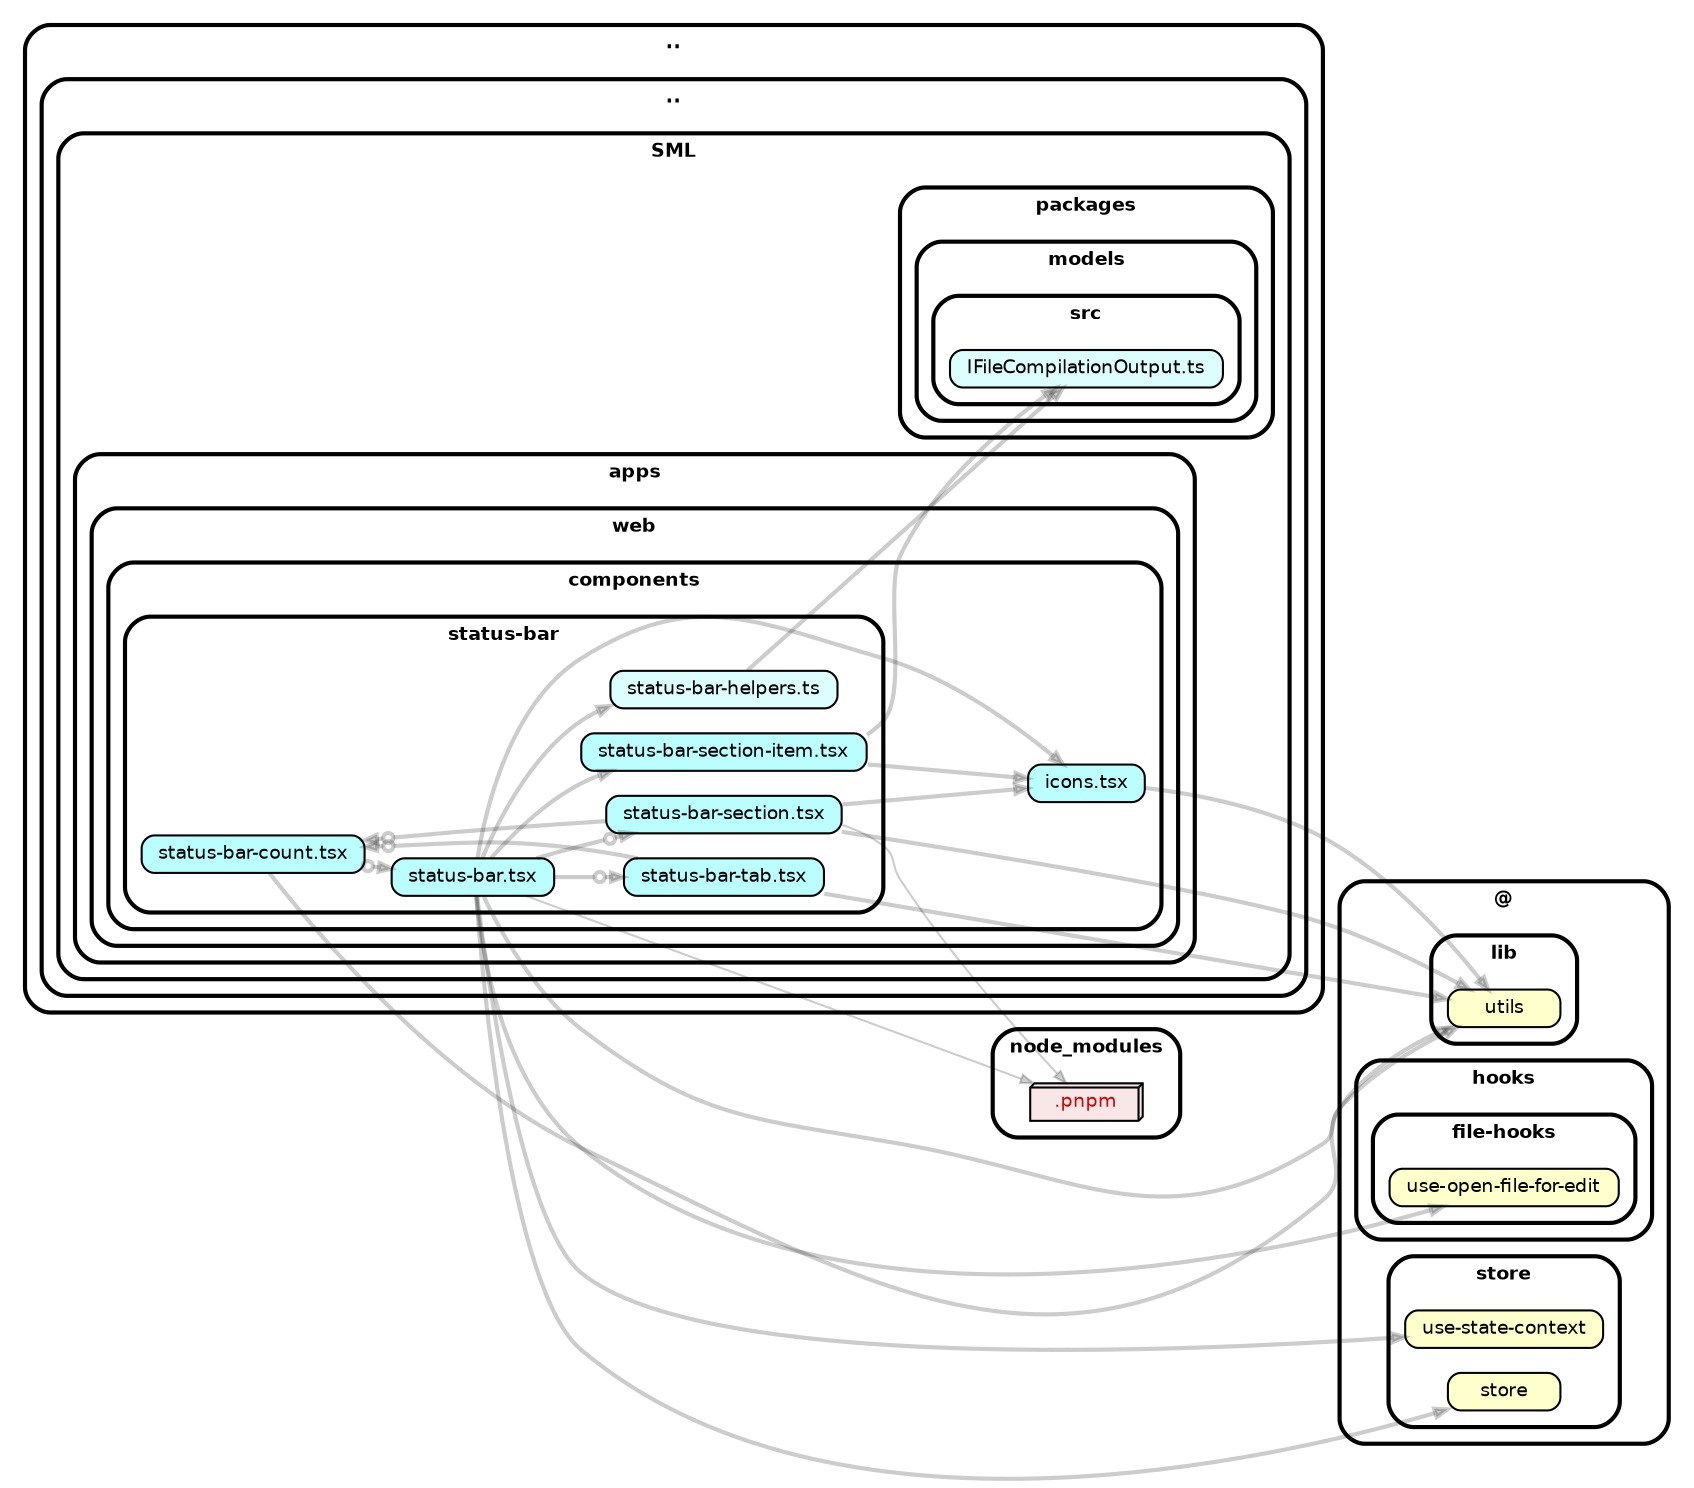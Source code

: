 strict digraph "dependency-cruiser output"{
    rankdir="LR" splines="true" overlap="false" nodesep="0.16" ranksep="0.18" fontname="Helvetica-bold" fontsize="9" style="rounded,bold,filled" fillcolor="#ffffff" compound="true"
    node [shape="box" style="rounded, filled" height="0.2" color="black" fillcolor="#ffffcc" fontcolor="black" fontname="Helvetica" fontsize="9"]
    edge [arrowhead="normal" arrowsize="0.6" penwidth="2.0" color="#00000033" fontname="Helvetica" fontsize="9"]

    subgraph "cluster_.." {label=".." subgraph "cluster_../.." {label=".." subgraph "cluster_../../SML" {label="SML" subgraph "cluster_../../SML/apps" {label="apps" subgraph "cluster_../../SML/apps/web" {label="web" subgraph "cluster_../../SML/apps/web/components" {label="components" "../../SML/apps/web/components/icons.tsx" [label=<icons.tsx> tooltip="icons.tsx" URL="../../SML/apps/web/components/icons.tsx" fillcolor="#bbfeff"] } } } } } }
    "../../SML/apps/web/components/icons.tsx" -> "@/lib/utils"
    subgraph "cluster_.." {label=".." subgraph "cluster_../.." {label=".." subgraph "cluster_../../SML" {label="SML" subgraph "cluster_../../SML/apps" {label="apps" subgraph "cluster_../../SML/apps/web" {label="web" subgraph "cluster_../../SML/apps/web/components" {label="components" subgraph "cluster_../../SML/apps/web/components/status-bar" {label="status-bar" "../../SML/apps/web/components/status-bar/status-bar-count.tsx" [label=<status-bar-count.tsx> tooltip="status-bar-count.tsx" URL="../../SML/apps/web/components/status-bar/status-bar-count.tsx" fillcolor="#bbfeff"] } } } } } } }
    "../../SML/apps/web/components/status-bar/status-bar-count.tsx" -> "../../SML/apps/web/components/status-bar/status-bar.tsx" [arrowhead="normalnoneodot"]
    "../../SML/apps/web/components/status-bar/status-bar-count.tsx" -> "@/lib/utils"
    subgraph "cluster_.." {label=".." subgraph "cluster_../.." {label=".." subgraph "cluster_../../SML" {label="SML" subgraph "cluster_../../SML/apps" {label="apps" subgraph "cluster_../../SML/apps/web" {label="web" subgraph "cluster_../../SML/apps/web/components" {label="components" subgraph "cluster_../../SML/apps/web/components/status-bar" {label="status-bar" "../../SML/apps/web/components/status-bar/status-bar-helpers.ts" [label=<status-bar-helpers.ts> tooltip="status-bar-helpers.ts" URL="../../SML/apps/web/components/status-bar/status-bar-helpers.ts" fillcolor="#ddfeff"] } } } } } } }
    "../../SML/apps/web/components/status-bar/status-bar-helpers.ts" -> "../../SML/packages/models/src/IFileCompilationOutput.ts"
    subgraph "cluster_.." {label=".." subgraph "cluster_../.." {label=".." subgraph "cluster_../../SML" {label="SML" subgraph "cluster_../../SML/apps" {label="apps" subgraph "cluster_../../SML/apps/web" {label="web" subgraph "cluster_../../SML/apps/web/components" {label="components" subgraph "cluster_../../SML/apps/web/components/status-bar" {label="status-bar" "../../SML/apps/web/components/status-bar/status-bar-section-item.tsx" [label=<status-bar-section-item.tsx> tooltip="status-bar-section-item.tsx" URL="../../SML/apps/web/components/status-bar/status-bar-section-item.tsx" fillcolor="#bbfeff"] } } } } } } }
    "../../SML/apps/web/components/status-bar/status-bar-section-item.tsx" -> "../../SML/apps/web/components/icons.tsx"
    "../../SML/apps/web/components/status-bar/status-bar-section-item.tsx" -> "../../SML/packages/models/src/IFileCompilationOutput.ts"
    subgraph "cluster_.." {label=".." subgraph "cluster_../.." {label=".." subgraph "cluster_../../SML" {label="SML" subgraph "cluster_../../SML/apps" {label="apps" subgraph "cluster_../../SML/apps/web" {label="web" subgraph "cluster_../../SML/apps/web/components" {label="components" subgraph "cluster_../../SML/apps/web/components/status-bar" {label="status-bar" "../../SML/apps/web/components/status-bar/status-bar-section.tsx" [label=<status-bar-section.tsx> tooltip="status-bar-section.tsx" URL="../../SML/apps/web/components/status-bar/status-bar-section.tsx" fillcolor="#bbfeff"] } } } } } } }
    "../../SML/apps/web/components/status-bar/status-bar-section.tsx" -> "../../SML/apps/web/components/icons.tsx"
    "../../SML/apps/web/components/status-bar/status-bar-section.tsx" -> "../../SML/apps/web/components/status-bar/status-bar-count.tsx" [arrowhead="normalnoneodot"]
    "../../SML/apps/web/components/status-bar/status-bar-section.tsx" -> "@/lib/utils"
    "../../SML/apps/web/components/status-bar/status-bar-section.tsx" -> "node_modules/.pnpm" [penwidth="1.0"]
    subgraph "cluster_.." {label=".." subgraph "cluster_../.." {label=".." subgraph "cluster_../../SML" {label="SML" subgraph "cluster_../../SML/apps" {label="apps" subgraph "cluster_../../SML/apps/web" {label="web" subgraph "cluster_../../SML/apps/web/components" {label="components" subgraph "cluster_../../SML/apps/web/components/status-bar" {label="status-bar" "../../SML/apps/web/components/status-bar/status-bar-tab.tsx" [label=<status-bar-tab.tsx> tooltip="status-bar-tab.tsx" URL="../../SML/apps/web/components/status-bar/status-bar-tab.tsx" fillcolor="#bbfeff"] } } } } } } }
    "../../SML/apps/web/components/status-bar/status-bar-tab.tsx" -> "../../SML/apps/web/components/status-bar/status-bar-count.tsx" [arrowhead="normalnoneodot"]
    "../../SML/apps/web/components/status-bar/status-bar-tab.tsx" -> "@/lib/utils"
    subgraph "cluster_.." {label=".." subgraph "cluster_../.." {label=".." subgraph "cluster_../../SML" {label="SML" subgraph "cluster_../../SML/apps" {label="apps" subgraph "cluster_../../SML/apps/web" {label="web" subgraph "cluster_../../SML/apps/web/components" {label="components" subgraph "cluster_../../SML/apps/web/components/status-bar" {label="status-bar" "../../SML/apps/web/components/status-bar/status-bar.tsx" [label=<status-bar.tsx> tooltip="status-bar.tsx" URL="../../SML/apps/web/components/status-bar/status-bar.tsx" fillcolor="#bbfeff"] } } } } } } }
    "../../SML/apps/web/components/status-bar/status-bar.tsx" -> "../../SML/apps/web/components/icons.tsx"
    "../../SML/apps/web/components/status-bar/status-bar.tsx" -> "../../SML/apps/web/components/status-bar/status-bar-helpers.ts"
    "../../SML/apps/web/components/status-bar/status-bar.tsx" -> "../../SML/apps/web/components/status-bar/status-bar-section.tsx" [arrowhead="normalnoneodot"]
    "../../SML/apps/web/components/status-bar/status-bar.tsx" -> "../../SML/apps/web/components/status-bar/status-bar-section-item.tsx"
    "../../SML/apps/web/components/status-bar/status-bar.tsx" -> "../../SML/apps/web/components/status-bar/status-bar-tab.tsx" [arrowhead="normalnoneodot"]
    "../../SML/apps/web/components/status-bar/status-bar.tsx" -> "@/hooks/file-hooks/use-open-file-for-edit"
    "../../SML/apps/web/components/status-bar/status-bar.tsx" -> "@/lib/utils"
    "../../SML/apps/web/components/status-bar/status-bar.tsx" -> "@/store/store"
    "../../SML/apps/web/components/status-bar/status-bar.tsx" -> "@/store/use-state-context"
    "../../SML/apps/web/components/status-bar/status-bar.tsx" -> "node_modules/.pnpm" [penwidth="1.0"]
    subgraph "cluster_.." {label=".." subgraph "cluster_../.." {label=".." subgraph "cluster_../../SML" {label="SML" subgraph "cluster_../../SML/packages" {label="packages" subgraph "cluster_../../SML/packages/models" {label="models" subgraph "cluster_../../SML/packages/models/src" {label="src" "../../SML/packages/models/src/IFileCompilationOutput.ts" [label=<IFileCompilationOutput.ts> tooltip="IFileCompilationOutput.ts" URL="../../SML/packages/models/src/IFileCompilationOutput.ts" fillcolor="#ddfeff"] } } } } } }
    subgraph "cluster_@" {label="@" subgraph "cluster_@/hooks" {label="hooks" subgraph "cluster_@/hooks/file-hooks" {label="file-hooks" "@/hooks/file-hooks/use-open-file-for-edit" [label=<use-open-file-for-edit> tooltip="use-open-file-for-edit" ] } } }
    subgraph "cluster_@" {label="@" subgraph "cluster_@/lib" {label="lib" "@/lib/utils" [label=<utils> tooltip="utils" ] } }
    subgraph "cluster_@" {label="@" subgraph "cluster_@/store" {label="store" "@/store/store" [label=<store> tooltip="store" ] } }
    subgraph "cluster_@" {label="@" subgraph "cluster_@/store" {label="store" "@/store/use-state-context" [label=<use-state-context> tooltip="use-state-context" ] } }
    subgraph "cluster_node_modules" {label="node_modules" "node_modules/.pnpm" [label=<.pnpm> tooltip=".pnpm" URL="https://www.npmjs.com/package/.pnpm" shape="box3d" fillcolor="#c40b0a1a" fontcolor="#c40b0a"] }
}
